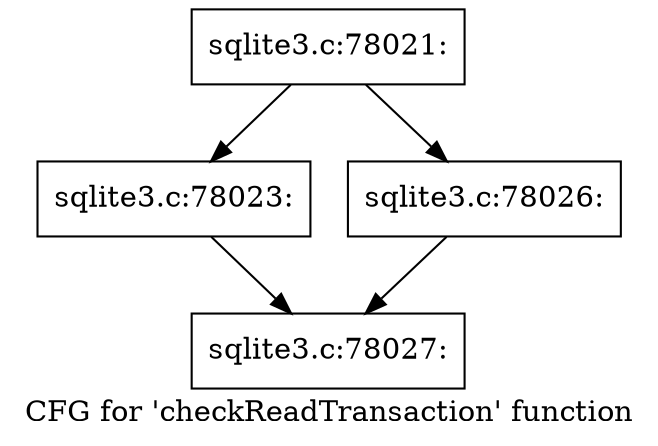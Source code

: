 digraph "CFG for 'checkReadTransaction' function" {
	label="CFG for 'checkReadTransaction' function";

	Node0x55c0f76d1fe0 [shape=record,label="{sqlite3.c:78021:}"];
	Node0x55c0f76d1fe0 -> Node0x55c0f76d4050;
	Node0x55c0f76d1fe0 -> Node0x55c0f76d40a0;
	Node0x55c0f76d4050 [shape=record,label="{sqlite3.c:78023:}"];
	Node0x55c0f76d4050 -> Node0x55c0f76d2160;
	Node0x55c0f76d40a0 [shape=record,label="{sqlite3.c:78026:}"];
	Node0x55c0f76d40a0 -> Node0x55c0f76d2160;
	Node0x55c0f76d2160 [shape=record,label="{sqlite3.c:78027:}"];
}
